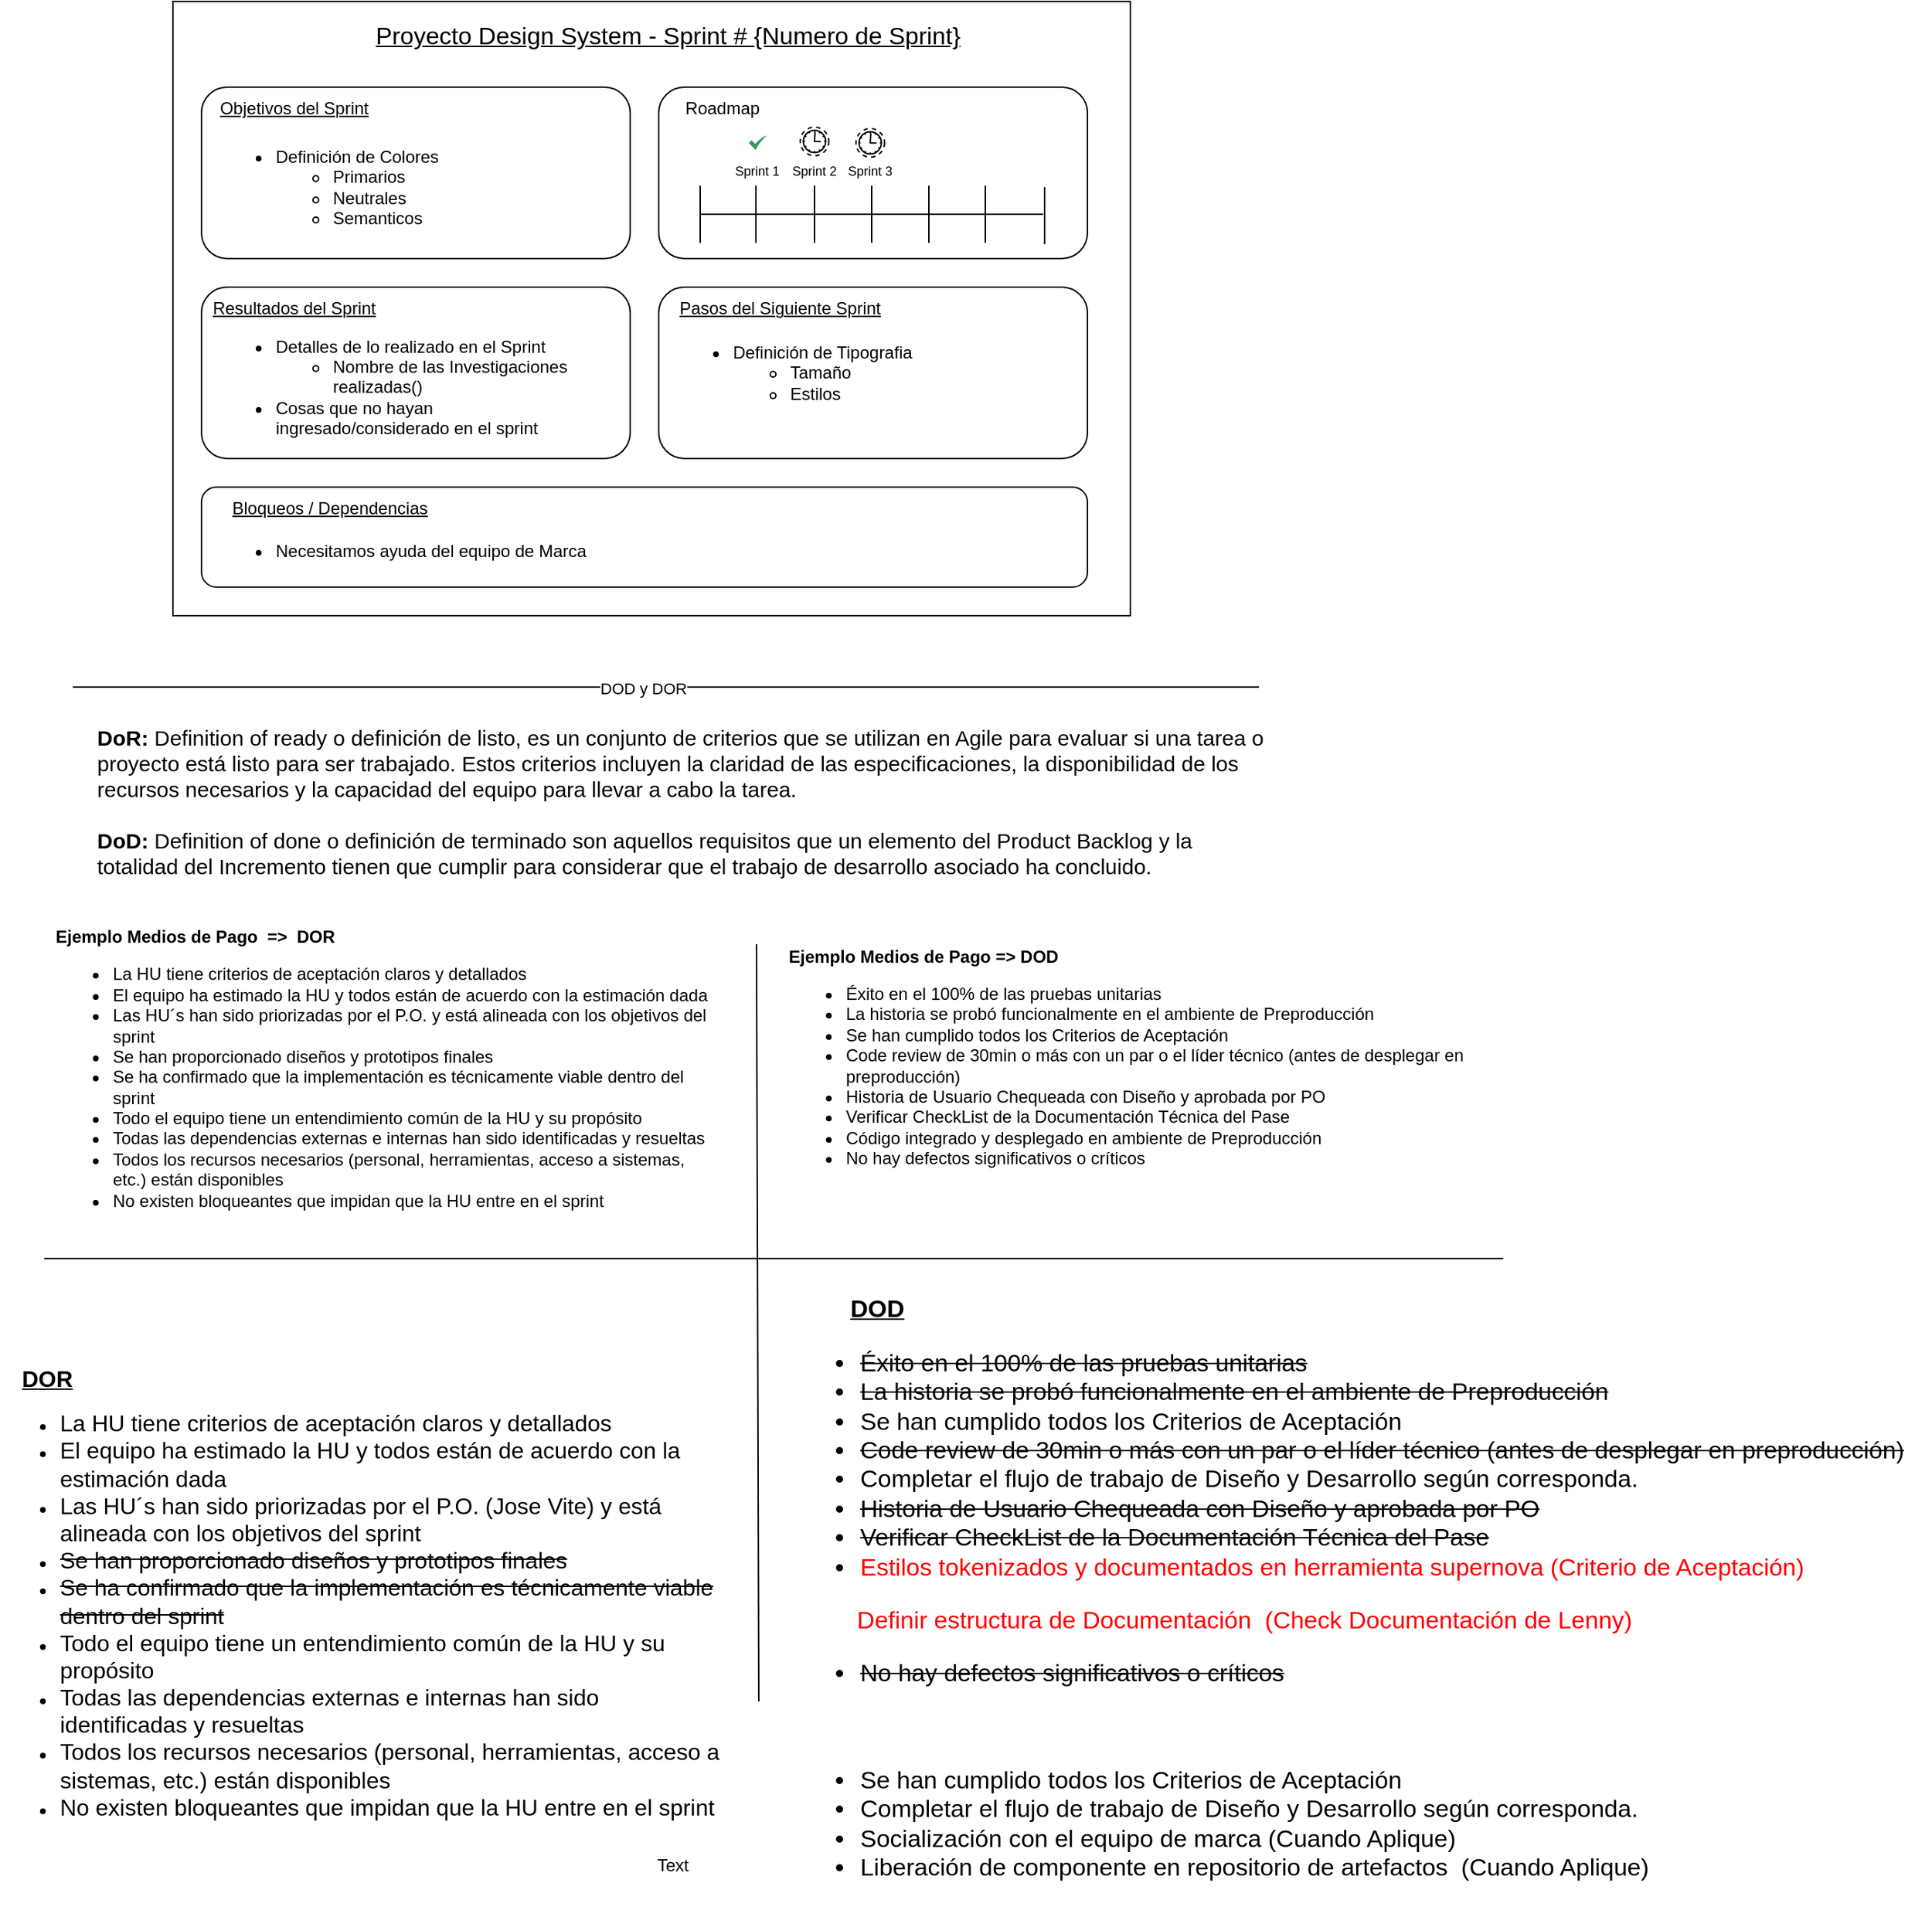 <mxfile version="26.2.12" pages="2">
  <diagram name="Plantilla Presentacion DSM" id="opc3VXNQmmCSkJSzHNXy">
    <mxGraphModel dx="1724" dy="1565" grid="1" gridSize="10" guides="1" tooltips="1" connect="1" arrows="1" fold="1" page="1" pageScale="1" pageWidth="850" pageHeight="1100" math="0" shadow="0">
      <root>
        <mxCell id="0" />
        <mxCell id="1" parent="0" />
        <mxCell id="P21iSFoBiq4sMFabAfa0-1" value="" style="rounded=0;whiteSpace=wrap;html=1;" vertex="1" parent="1">
          <mxGeometry x="70" y="-40" width="670" height="430" as="geometry" />
        </mxCell>
        <mxCell id="P21iSFoBiq4sMFabAfa0-2" value="Proyecto Design System - Sprint # {Numero de Sprint}" style="text;html=1;align=left;verticalAlign=middle;whiteSpace=wrap;rounded=0;fontStyle=4;fontSize=17;" vertex="1" parent="1">
          <mxGeometry x="210" y="-30" width="430" height="30" as="geometry" />
        </mxCell>
        <mxCell id="P21iSFoBiq4sMFabAfa0-3" value="" style="rounded=1;whiteSpace=wrap;html=1;" vertex="1" parent="1">
          <mxGeometry x="90" y="20" width="300" height="120" as="geometry" />
        </mxCell>
        <mxCell id="P21iSFoBiq4sMFabAfa0-4" value="Objetivos del Sprint" style="text;html=1;align=center;verticalAlign=middle;whiteSpace=wrap;rounded=0;fontStyle=4" vertex="1" parent="1">
          <mxGeometry x="90" y="20" width="130" height="30" as="geometry" />
        </mxCell>
        <mxCell id="P21iSFoBiq4sMFabAfa0-5" value="&lt;ul&gt;&lt;li&gt;Definición de Colores&lt;/li&gt;&lt;ul&gt;&lt;li&gt;Primarios&lt;/li&gt;&lt;li&gt;Neutrales&lt;/li&gt;&lt;li&gt;Semanticos&lt;/li&gt;&lt;/ul&gt;&lt;/ul&gt;" style="text;html=1;align=left;verticalAlign=middle;whiteSpace=wrap;rounded=0;" vertex="1" parent="1">
          <mxGeometry x="100" y="50" width="270" height="80" as="geometry" />
        </mxCell>
        <mxCell id="P21iSFoBiq4sMFabAfa0-6" value="" style="rounded=1;whiteSpace=wrap;html=1;" vertex="1" parent="1">
          <mxGeometry x="410" y="20" width="300" height="120" as="geometry" />
        </mxCell>
        <mxCell id="P21iSFoBiq4sMFabAfa0-7" value="&amp;nbsp; Roadmap" style="text;html=1;align=left;verticalAlign=middle;whiteSpace=wrap;rounded=0;fontStyle=0" vertex="1" parent="1">
          <mxGeometry x="420" y="20" width="90" height="30" as="geometry" />
        </mxCell>
        <mxCell id="P21iSFoBiq4sMFabAfa0-8" value="" style="rounded=1;whiteSpace=wrap;html=1;" vertex="1" parent="1">
          <mxGeometry x="90" y="160" width="300" height="120" as="geometry" />
        </mxCell>
        <mxCell id="P21iSFoBiq4sMFabAfa0-9" value="Resultados del Sprint" style="text;html=1;align=center;verticalAlign=middle;whiteSpace=wrap;rounded=0;fontStyle=4" vertex="1" parent="1">
          <mxGeometry x="90" y="160" width="130" height="30" as="geometry" />
        </mxCell>
        <mxCell id="P21iSFoBiq4sMFabAfa0-10" value="" style="rounded=1;whiteSpace=wrap;html=1;" vertex="1" parent="1">
          <mxGeometry x="410" y="160" width="300" height="120" as="geometry" />
        </mxCell>
        <mxCell id="P21iSFoBiq4sMFabAfa0-11" value="" style="endArrow=none;html=1;rounded=0;" edge="1" parent="1">
          <mxGeometry width="50" height="50" relative="1" as="geometry">
            <mxPoint x="439" y="109" as="sourcePoint" />
            <mxPoint x="679" y="109" as="targetPoint" />
          </mxGeometry>
        </mxCell>
        <mxCell id="P21iSFoBiq4sMFabAfa0-12" value="" style="endArrow=none;html=1;rounded=0;" edge="1" parent="1">
          <mxGeometry width="50" height="50" relative="1" as="geometry">
            <mxPoint x="439" y="129" as="sourcePoint" />
            <mxPoint x="439" y="89" as="targetPoint" />
          </mxGeometry>
        </mxCell>
        <mxCell id="P21iSFoBiq4sMFabAfa0-13" value="" style="endArrow=none;html=1;rounded=0;" edge="1" parent="1">
          <mxGeometry width="50" height="50" relative="1" as="geometry">
            <mxPoint x="478" y="129" as="sourcePoint" />
            <mxPoint x="478" y="89" as="targetPoint" />
          </mxGeometry>
        </mxCell>
        <mxCell id="P21iSFoBiq4sMFabAfa0-14" value="" style="endArrow=none;html=1;rounded=0;" edge="1" parent="1">
          <mxGeometry width="50" height="50" relative="1" as="geometry">
            <mxPoint x="519" y="129" as="sourcePoint" />
            <mxPoint x="519" y="89" as="targetPoint" />
          </mxGeometry>
        </mxCell>
        <mxCell id="P21iSFoBiq4sMFabAfa0-15" value="" style="endArrow=none;html=1;rounded=0;" edge="1" parent="1">
          <mxGeometry width="50" height="50" relative="1" as="geometry">
            <mxPoint x="559" y="129" as="sourcePoint" />
            <mxPoint x="559" y="89" as="targetPoint" />
          </mxGeometry>
        </mxCell>
        <mxCell id="P21iSFoBiq4sMFabAfa0-16" value="" style="endArrow=none;html=1;rounded=0;" edge="1" parent="1">
          <mxGeometry width="50" height="50" relative="1" as="geometry">
            <mxPoint x="599" y="129" as="sourcePoint" />
            <mxPoint x="599" y="89" as="targetPoint" />
          </mxGeometry>
        </mxCell>
        <mxCell id="P21iSFoBiq4sMFabAfa0-17" value="" style="endArrow=none;html=1;rounded=0;" edge="1" parent="1">
          <mxGeometry width="50" height="50" relative="1" as="geometry">
            <mxPoint x="638.5" y="129" as="sourcePoint" />
            <mxPoint x="638.5" y="89" as="targetPoint" />
          </mxGeometry>
        </mxCell>
        <mxCell id="P21iSFoBiq4sMFabAfa0-18" value="" style="endArrow=none;html=1;rounded=0;" edge="1" parent="1">
          <mxGeometry width="50" height="50" relative="1" as="geometry">
            <mxPoint x="680" y="130" as="sourcePoint" />
            <mxPoint x="680" y="90" as="targetPoint" />
          </mxGeometry>
        </mxCell>
        <mxCell id="P21iSFoBiq4sMFabAfa0-19" value="&lt;font style=&quot;font-size: 9px;&quot;&gt;Sprint 1&lt;/font&gt;" style="text;html=1;align=center;verticalAlign=middle;whiteSpace=wrap;rounded=0;" vertex="1" parent="1">
          <mxGeometry x="459" y="68" width="40" height="20" as="geometry" />
        </mxCell>
        <mxCell id="P21iSFoBiq4sMFabAfa0-20" value="" style="sketch=0;html=1;aspect=fixed;strokeColor=none;shadow=0;align=center;fillColor=#2D9C5E;verticalAlign=top;labelPosition=center;verticalLabelPosition=bottom;shape=mxgraph.gcp2.check" vertex="1" parent="1">
          <mxGeometry x="473" y="54" width="12.5" height="10" as="geometry" />
        </mxCell>
        <mxCell id="P21iSFoBiq4sMFabAfa0-21" value="&lt;font style=&quot;font-size: 9px;&quot;&gt;Sprint 2&lt;/font&gt;" style="text;html=1;align=center;verticalAlign=middle;whiteSpace=wrap;rounded=0;" vertex="1" parent="1">
          <mxGeometry x="499" y="68" width="40" height="20" as="geometry" />
        </mxCell>
        <mxCell id="P21iSFoBiq4sMFabAfa0-22" value="&lt;font style=&quot;font-size: 9px;&quot;&gt;Sprint 3&lt;/font&gt;" style="text;html=1;align=center;verticalAlign=middle;whiteSpace=wrap;rounded=0;" vertex="1" parent="1">
          <mxGeometry x="538" y="68" width="40" height="20" as="geometry" />
        </mxCell>
        <mxCell id="P21iSFoBiq4sMFabAfa0-23" value="" style="points=[[0.145,0.145,0],[0.5,0,0],[0.855,0.145,0],[1,0.5,0],[0.855,0.855,0],[0.5,1,0],[0.145,0.855,0],[0,0.5,0]];shape=mxgraph.bpmn.event;html=1;verticalLabelPosition=bottom;labelBackgroundColor=#ffffff;verticalAlign=top;align=center;perimeter=ellipsePerimeter;outlineConnect=0;aspect=fixed;outline=eventNonint;symbol=timer;" vertex="1" parent="1">
          <mxGeometry x="509" y="48" width="20" height="20" as="geometry" />
        </mxCell>
        <mxCell id="P21iSFoBiq4sMFabAfa0-24" value="" style="points=[[0.145,0.145,0],[0.5,0,0],[0.855,0.145,0],[1,0.5,0],[0.855,0.855,0],[0.5,1,0],[0.145,0.855,0],[0,0.5,0]];shape=mxgraph.bpmn.event;html=1;verticalLabelPosition=bottom;labelBackgroundColor=#ffffff;verticalAlign=top;align=center;perimeter=ellipsePerimeter;outlineConnect=0;aspect=fixed;outline=eventNonint;symbol=timer;" vertex="1" parent="1">
          <mxGeometry x="548" y="49" width="20" height="20" as="geometry" />
        </mxCell>
        <mxCell id="P21iSFoBiq4sMFabAfa0-25" value="&lt;ul&gt;&lt;li&gt;Detalles de lo realizado en el Sprint&lt;/li&gt;&lt;ul&gt;&lt;li&gt;Nombre de las Investigaciones realizadas()&lt;/li&gt;&lt;/ul&gt;&lt;li&gt;Cosas que no hayan ingresado/considerado en el sprint&lt;/li&gt;&lt;/ul&gt;" style="text;html=1;align=left;verticalAlign=middle;whiteSpace=wrap;rounded=0;" vertex="1" parent="1">
          <mxGeometry x="100" y="190" width="260" height="80" as="geometry" />
        </mxCell>
        <mxCell id="P21iSFoBiq4sMFabAfa0-26" value="Pasos del Siguiente Sprint" style="text;html=1;align=center;verticalAlign=middle;whiteSpace=wrap;rounded=0;fontStyle=4" vertex="1" parent="1">
          <mxGeometry x="410" y="160" width="170" height="30" as="geometry" />
        </mxCell>
        <mxCell id="P21iSFoBiq4sMFabAfa0-27" value="&lt;ul&gt;&lt;li&gt;Definición de Tipografia&lt;/li&gt;&lt;ul&gt;&lt;li&gt;Tamaño&lt;/li&gt;&lt;li&gt;Estilos&lt;/li&gt;&lt;/ul&gt;&lt;/ul&gt;" style="text;html=1;align=left;verticalAlign=middle;whiteSpace=wrap;rounded=0;" vertex="1" parent="1">
          <mxGeometry x="420" y="180" width="270" height="80" as="geometry" />
        </mxCell>
        <mxCell id="P21iSFoBiq4sMFabAfa0-28" value="" style="rounded=1;whiteSpace=wrap;html=1;" vertex="1" parent="1">
          <mxGeometry x="90" y="300" width="620" height="70" as="geometry" />
        </mxCell>
        <mxCell id="P21iSFoBiq4sMFabAfa0-29" value="Bloqueos / Dependencias" style="text;html=1;align=center;verticalAlign=middle;whiteSpace=wrap;rounded=0;fontStyle=4" vertex="1" parent="1">
          <mxGeometry x="100" y="300" width="160" height="30" as="geometry" />
        </mxCell>
        <mxCell id="P21iSFoBiq4sMFabAfa0-30" value="&lt;ul&gt;&lt;li&gt;Necesitamos ayuda del equipo de Marca&lt;/li&gt;&lt;/ul&gt;" style="text;html=1;align=left;verticalAlign=middle;whiteSpace=wrap;rounded=0;" vertex="1" parent="1">
          <mxGeometry x="100" y="330" width="340" height="30" as="geometry" />
        </mxCell>
        <mxCell id="P21iSFoBiq4sMFabAfa0-31" value="" style="endArrow=none;html=1;rounded=0;" edge="1" parent="1">
          <mxGeometry width="50" height="50" relative="1" as="geometry">
            <mxPoint y="440" as="sourcePoint" />
            <mxPoint x="830" y="440" as="targetPoint" />
          </mxGeometry>
        </mxCell>
        <mxCell id="P21iSFoBiq4sMFabAfa0-32" value="DOD y DOR" style="edgeLabel;html=1;align=center;verticalAlign=middle;resizable=0;points=[];" vertex="1" connectable="0" parent="P21iSFoBiq4sMFabAfa0-31">
          <mxGeometry x="-0.038" y="-1" relative="1" as="geometry">
            <mxPoint as="offset" />
          </mxGeometry>
        </mxCell>
        <mxCell id="P21iSFoBiq4sMFabAfa0-33" value="" style="endArrow=none;html=1;rounded=0;" edge="1" parent="1">
          <mxGeometry width="50" height="50" relative="1" as="geometry">
            <mxPoint x="480" y="1150" as="sourcePoint" />
            <mxPoint x="478.41" y="620" as="targetPoint" />
          </mxGeometry>
        </mxCell>
        <mxCell id="P21iSFoBiq4sMFabAfa0-34" value="&lt;div&gt;&lt;font style=&quot;font-size: 15px;&quot;&gt;&lt;b&gt;DoR: &lt;/b&gt;Definition of ready o definición de listo, es un conjunto de criterios que se utilizan en Agile para evaluar si una tarea o proyecto está listo para ser trabajado. Estos criterios incluyen la claridad de las especificaciones, la disponibilidad de los recursos necesarios y la capacidad del equipo para llevar a cabo la tarea.&lt;/font&gt;&lt;/div&gt;&lt;div&gt;&lt;font style=&quot;font-size: 15px;&quot;&gt;&lt;br&gt;&lt;/font&gt;&lt;/div&gt;&lt;div&gt;&lt;font style=&quot;font-size: 15px;&quot;&gt;&lt;b&gt;DoD:&lt;/b&gt; Definition of done o definición de terminado son aquellos requisitos que un elemento del Product Backlog y la totalidad del Incremento tienen que cumplir para considerar que el trabajo de desarrollo asociado ha concluido.&lt;/font&gt;&lt;/div&gt;" style="text;html=1;align=left;verticalAlign=middle;whiteSpace=wrap;rounded=0;" vertex="1" parent="1">
          <mxGeometry x="15" y="460" width="820" height="120" as="geometry" />
        </mxCell>
        <mxCell id="P21iSFoBiq4sMFabAfa0-35" value="&lt;div&gt;&lt;div&gt;&lt;b&gt;Ejemplo Medios de Pago =&amp;gt; DOD&lt;/b&gt;&lt;/div&gt;&lt;ul&gt;&lt;li&gt;Éxito en el 100% de las pruebas unitarias&lt;/li&gt;&lt;li&gt;La historia se probó funcionalmente en el ambiente de Preproducción&lt;/li&gt;&lt;li&gt;Se han cumplido todos los Criterios de Aceptación&lt;/li&gt;&lt;li&gt;Code review de 30min o más con un par o el líder técnico (antes de desplegar en preproducción)&lt;/li&gt;&lt;li&gt;Historia de Usuario Chequeada con Diseño y aprobada por PO&lt;/li&gt;&lt;li&gt;Verificar CheckList de la Documentación Técnica del Pase&lt;/li&gt;&lt;li&gt;Código integrado y desplegado en ambiente de Preproducción&lt;/li&gt;&lt;li&gt;No hay defectos significativos o críticos&lt;/li&gt;&lt;/ul&gt;&lt;/div&gt;" style="text;html=1;align=left;verticalAlign=middle;whiteSpace=wrap;rounded=0;" vertex="1" parent="1">
          <mxGeometry x="499" y="610" width="521" height="190" as="geometry" />
        </mxCell>
        <mxCell id="P21iSFoBiq4sMFabAfa0-36" value="&lt;div&gt;&lt;span style=&quot;text-wrap-mode: nowrap;&quot;&gt;&lt;b&gt;Ejemplo Medios de Pago&amp;nbsp; =&amp;gt;&amp;nbsp; DOR&lt;/b&gt;&lt;/span&gt;&lt;/div&gt;&lt;ul&gt;&lt;li&gt;La HU tiene criterios de aceptación claros y detallados&lt;/li&gt;&lt;li&gt;El equipo ha estimado la HU y todos están de acuerdo con la estimación dada&lt;/li&gt;&lt;li&gt;Las HU´s han sido priorizadas por el P.O. y está alineada con los objetivos del sprint&lt;/li&gt;&lt;li&gt;Se han proporcionado diseños y prototipos finales&lt;/li&gt;&lt;li&gt;Se ha confirmado que la implementación es técnicamente viable dentro del sprint&lt;/li&gt;&lt;li&gt;Todo el equipo tiene un entendimiento común de la HU y su propósito&lt;/li&gt;&lt;li&gt;Todas las dependencias externas e internas han sido identificadas y resueltas&lt;/li&gt;&lt;li&gt;Todos los recursos necesarios (personal, herramientas, acceso a sistemas, etc.) están disponibles&lt;/li&gt;&lt;li&gt;No existen bloqueantes que impidan que la HU entre en el sprint&lt;br&gt;&lt;/li&gt;&lt;/ul&gt;" style="text;html=1;align=left;verticalAlign=middle;whiteSpace=wrap;rounded=0;" vertex="1" parent="1">
          <mxGeometry x="-14" y="600" width="464" height="226" as="geometry" />
        </mxCell>
        <mxCell id="P21iSFoBiq4sMFabAfa0-37" value="&lt;div&gt;&lt;div&gt;&lt;span style=&quot;text-wrap-mode: nowrap;&quot;&gt;&lt;b&gt;&lt;font style=&quot;font-size: 16px;&quot;&gt;&amp;nbsp; &amp;nbsp;&lt;u style=&quot;&quot;&gt;DOR&lt;/u&gt;&lt;/font&gt;&lt;/b&gt;&lt;/span&gt;&lt;/div&gt;&lt;ul&gt;&lt;li&gt;&lt;font style=&quot;font-size: 16px;&quot;&gt;La HU tiene criterios de aceptación claros y detallados&lt;/font&gt;&lt;/li&gt;&lt;li&gt;&lt;font style=&quot;font-size: 16px;&quot;&gt;El equipo ha estimado la HU y todos están de acuerdo con la estimación dada&lt;/font&gt;&lt;/li&gt;&lt;li&gt;&lt;font style=&quot;font-size: 16px;&quot;&gt;Las HU´s han sido priorizadas por el P.O. (Jose Vite) y está alineada con los objetivos del sprint&lt;/font&gt;&lt;/li&gt;&lt;li&gt;&lt;strike&gt;&lt;font style=&quot;font-size: 16px;&quot;&gt;Se han proporcionado diseños y prototipos finales&lt;/font&gt;&lt;/strike&gt;&lt;/li&gt;&lt;li&gt;&lt;strike&gt;&lt;font style=&quot;font-size: 16px;&quot;&gt;Se ha confirmado que la implementación es técnicamente viable dentro del sprint&lt;/font&gt;&lt;/strike&gt;&lt;/li&gt;&lt;li&gt;&lt;font style=&quot;font-size: 16px;&quot;&gt;Todo el equipo tiene un entendimiento común de la HU y su propósito&lt;/font&gt;&lt;/li&gt;&lt;li&gt;&lt;font style=&quot;font-size: 16px;&quot;&gt;Todas las dependencias externas e internas han sido identificadas y resueltas&lt;/font&gt;&lt;/li&gt;&lt;li&gt;&lt;font style=&quot;font-size: 16px;&quot;&gt;Todos los recursos necesarios (personal, herramientas, acceso a sistemas, etc.) están disponibles&lt;/font&gt;&lt;/li&gt;&lt;li&gt;&lt;font style=&quot;font-size: 16px;&quot;&gt;No existen bloqueantes que impidan que la HU entre en el sprint&lt;/font&gt;&lt;/li&gt;&lt;/ul&gt;&lt;/div&gt;" style="text;html=1;align=left;verticalAlign=middle;whiteSpace=wrap;rounded=0;" vertex="1" parent="1">
          <mxGeometry x="-51" y="890" width="510" height="380" as="geometry" />
        </mxCell>
        <mxCell id="P21iSFoBiq4sMFabAfa0-38" value="&lt;div&gt;&lt;b&gt;&amp;nbsp; &amp;nbsp; &amp;nbsp; &amp;nbsp;&lt;u&gt;DOD&lt;/u&gt;&lt;/b&gt;&lt;/div&gt;&lt;ul&gt;&lt;li&gt;&lt;strike&gt;Éxito en el 100% de las pruebas unitarias&lt;/strike&gt;&lt;/li&gt;&lt;li&gt;&lt;strike&gt;La historia se probó funcionalmente en el ambiente de Preproducción&lt;/strike&gt;&lt;/li&gt;&lt;li&gt;Se han cumplido todos los Criterios de Aceptación&lt;/li&gt;&lt;li&gt;&lt;strike&gt;Code review de 30min o más con un par o el líder técnico (antes de desplegar en preproducción)&lt;/strike&gt;&lt;/li&gt;&lt;li&gt;Completar el flujo de trabajo de Diseño y Desarrollo según corresponda.&lt;/li&gt;&lt;li&gt;&lt;strike&gt;Historia de Usuario Chequeada con Diseño y aprobada por PO&lt;/strike&gt;&lt;/li&gt;&lt;li&gt;&lt;strike&gt;Verificar CheckList de la Documentación Técnica del Pase&lt;/strike&gt;&lt;/li&gt;&lt;li&gt;&lt;font style=&quot;color: rgb(255, 0, 0);&quot;&gt;Estilos tokenizados y documentados en herramienta supernova&lt;/font&gt; &lt;font style=&quot;color: rgb(255, 0, 0);&quot;&gt;(Criterio de Aceptación)&amp;nbsp;&amp;nbsp;&lt;/font&gt;&lt;/li&gt;&lt;/ul&gt;&lt;div&gt;&lt;span style=&quot;white-space: pre;&quot;&gt;&#x9;&lt;/span&gt;&lt;span style=&quot;color: rgb(255, 0, 0); background-color: transparent;&quot;&gt;Definir estructura de Documentación&amp;nbsp; (Check Documentación de Lenny)&lt;/span&gt;&lt;br&gt;&lt;/div&gt;&lt;ul&gt;&lt;li&gt;&lt;strike&gt;No hay defectos significativos o críticos&lt;/strike&gt;&lt;/li&gt;&lt;/ul&gt;&lt;div&gt;&lt;strike&gt;&lt;br&gt;&lt;/strike&gt;&lt;/div&gt;&lt;ul&gt;&lt;li&gt;Se han cumplido todos los Criterios de Aceptación&lt;/li&gt;&lt;li&gt;Completar el flujo de trabajo de Diseño y Desarrollo según corresponda.&lt;/li&gt;&lt;li&gt;Socialización con el equipo de marca (Cuando Aplique)&amp;nbsp;&lt;/li&gt;&lt;li&gt;Liberación de componente en repositorio de artefactos&amp;nbsp; (Cuando Aplique)&lt;/li&gt;&lt;/ul&gt;" style="text;html=1;align=left;verticalAlign=middle;whiteSpace=wrap;rounded=0;fontSize=17;" vertex="1" parent="1">
          <mxGeometry x="509" y="860" width="791" height="440" as="geometry" />
        </mxCell>
        <mxCell id="P21iSFoBiq4sMFabAfa0-39" value="" style="endArrow=none;html=1;rounded=0;" edge="1" parent="1">
          <mxGeometry width="50" height="50" relative="1" as="geometry">
            <mxPoint x="-20" y="840" as="sourcePoint" />
            <mxPoint x="1001" y="840" as="targetPoint" />
          </mxGeometry>
        </mxCell>
        <mxCell id="P21iSFoBiq4sMFabAfa0-40" value="Text" style="text;html=1;align=center;verticalAlign=middle;whiteSpace=wrap;rounded=0;" vertex="1" parent="1">
          <mxGeometry x="390" y="1250" width="60" height="30" as="geometry" />
        </mxCell>
      </root>
    </mxGraphModel>
  </diagram>
  <diagram id="1xhlduNjBCRkaOStH2KE" name="DOD - DOR">
    <mxGraphModel dx="1724" dy="465" grid="1" gridSize="10" guides="1" tooltips="1" connect="1" arrows="1" fold="1" page="1" pageScale="1" pageWidth="850" pageHeight="1100" math="0" shadow="0">
      <root>
        <mxCell id="0" />
        <mxCell id="1" parent="0" />
        <mxCell id="i-LlyHVCljNSTAwNIP9c-1" value="&lt;div&gt;&lt;div&gt;&lt;span style=&quot;text-wrap-mode: nowrap;&quot;&gt;&lt;b&gt;&lt;font style=&quot;font-size: 16px;&quot;&gt;&amp;nbsp; &amp;nbsp;&lt;u style=&quot;&quot;&gt;DOR&lt;/u&gt;&lt;/font&gt;&lt;/b&gt;&lt;/span&gt;&lt;/div&gt;&lt;ul&gt;&lt;li&gt;&lt;font style=&quot;font-size: 16px;&quot;&gt;La HU tiene criterios de aceptación claros y detallados&lt;/font&gt;&lt;/li&gt;&lt;li&gt;&lt;font style=&quot;font-size: 16px;&quot;&gt;El equipo ha estimado la HU y todos están de acuerdo con la estimación dada&lt;/font&gt;&lt;/li&gt;&lt;li&gt;&lt;font style=&quot;font-size: 16px;&quot;&gt;Las HU´s han sido priorizadas por el P.O. (Jose Vite) y está alineada con los objetivos del sprint&lt;/font&gt;&lt;/li&gt;&lt;li&gt;&lt;strike&gt;&lt;font style=&quot;font-size: 16px;&quot;&gt;Se han proporcionado diseños y prototipos finales&lt;/font&gt;&lt;/strike&gt;&lt;/li&gt;&lt;li&gt;&lt;strike&gt;&lt;font style=&quot;font-size: 16px;&quot;&gt;Se ha confirmado que la implementación es técnicamente viable dentro del sprint&lt;/font&gt;&lt;/strike&gt;&lt;/li&gt;&lt;li&gt;&lt;font style=&quot;font-size: 16px;&quot;&gt;Todo el equipo tiene un entendimiento común de la HU y su propósito&lt;/font&gt;&lt;/li&gt;&lt;li&gt;&lt;font style=&quot;font-size: 16px;&quot;&gt;Todas las dependencias externas e internas han sido identificadas y resueltas&lt;/font&gt;&lt;/li&gt;&lt;li&gt;&lt;font style=&quot;font-size: 16px;&quot;&gt;Todos los recursos necesarios (personal, herramientas, acceso a sistemas, etc.) están disponibles&lt;/font&gt;&lt;/li&gt;&lt;li&gt;&lt;font style=&quot;font-size: 16px;&quot;&gt;No existen bloqueantes que impidan que la HU entre en el sprint&lt;/font&gt;&lt;/li&gt;&lt;/ul&gt;&lt;/div&gt;" style="text;html=1;align=left;verticalAlign=middle;whiteSpace=wrap;rounded=0;" vertex="1" parent="1">
          <mxGeometry x="-51" y="890" width="510" height="380" as="geometry" />
        </mxCell>
        <mxCell id="i-LlyHVCljNSTAwNIP9c-2" value="&lt;div&gt;&lt;b&gt;&amp;nbsp; &amp;nbsp; &amp;nbsp; &amp;nbsp;&lt;u&gt;DOD&lt;/u&gt;&lt;/b&gt;&lt;/div&gt;&lt;ul&gt;&lt;li&gt;&lt;strike&gt;Éxito en el 100% de las pruebas unitarias&lt;/strike&gt;&lt;/li&gt;&lt;li&gt;&lt;strike&gt;La historia se probó funcionalmente en el ambiente de Preproducción&lt;/strike&gt;&lt;/li&gt;&lt;li&gt;Se han cumplido todos los Criterios de Aceptación&lt;/li&gt;&lt;li&gt;&lt;strike&gt;Code review de 30min o más con un par o el líder técnico (antes de desplegar en preproducción)&lt;/strike&gt;&lt;/li&gt;&lt;li&gt;Completar el flujo de trabajo de Diseño y Desarrollo según corresponda.&lt;/li&gt;&lt;li&gt;&lt;strike&gt;Historia de Usuario Chequeada con Diseño y aprobada por PO&lt;/strike&gt;&lt;/li&gt;&lt;li&gt;&lt;strike&gt;Verificar CheckList de la Documentación Técnica del Pase&lt;/strike&gt;&lt;/li&gt;&lt;li&gt;&lt;font style=&quot;color: rgb(255, 0, 0);&quot;&gt;Estilos tokenizados y documentados en herramienta supernova&lt;/font&gt; &lt;font style=&quot;color: rgb(255, 0, 0);&quot;&gt;(Criterio de Aceptación)&amp;nbsp;&amp;nbsp;&lt;/font&gt;&lt;/li&gt;&lt;/ul&gt;&lt;div&gt;&lt;span style=&quot;white-space: pre;&quot;&gt;&#x9;&lt;/span&gt;&lt;span style=&quot;color: rgb(255, 0, 0); background-color: transparent;&quot;&gt;Definir estructura de Documentación&amp;nbsp; (Check Documentación de Lenny)&lt;/span&gt;&lt;br&gt;&lt;/div&gt;&lt;ul&gt;&lt;li&gt;&lt;strike&gt;No hay defectos significativos o críticos&lt;/strike&gt;&lt;/li&gt;&lt;/ul&gt;&lt;div&gt;&lt;strike&gt;&lt;br&gt;&lt;/strike&gt;&lt;/div&gt;&lt;ul&gt;&lt;li&gt;Se han cumplido todos los Criterios de Aceptación&lt;/li&gt;&lt;li&gt;Completar el flujo de trabajo de Diseño y Desarrollo según corresponda.&lt;/li&gt;&lt;li&gt;Socialización con el equipo de marca (Cuando Aplique)&amp;nbsp;&lt;/li&gt;&lt;li&gt;Liberación de componente en repositorio de artefactos&amp;nbsp; (Cuando Aplique)&lt;/li&gt;&lt;/ul&gt;" style="text;html=1;align=left;verticalAlign=middle;whiteSpace=wrap;rounded=0;fontSize=17;" vertex="1" parent="1">
          <mxGeometry x="509" y="860" width="791" height="440" as="geometry" />
        </mxCell>
      </root>
    </mxGraphModel>
  </diagram>
</mxfile>
